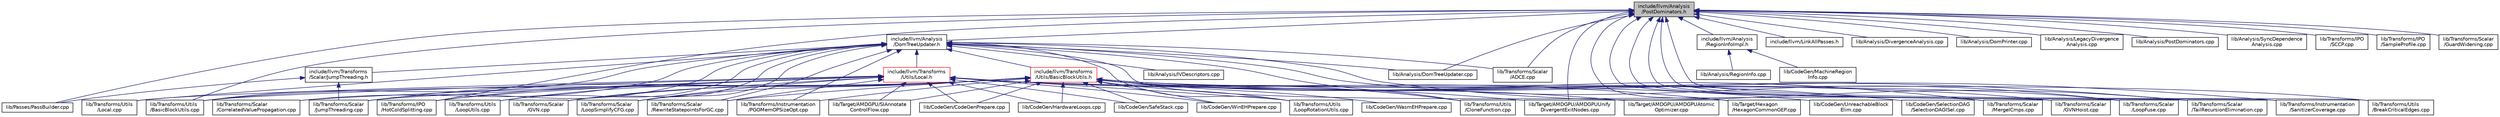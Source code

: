 digraph "include/llvm/Analysis/PostDominators.h"
{
 // LATEX_PDF_SIZE
  bgcolor="transparent";
  edge [fontname="Helvetica",fontsize="10",labelfontname="Helvetica",labelfontsize="10"];
  node [fontname="Helvetica",fontsize="10",shape="box"];
  Node1 [label="include/llvm/Analysis\l/PostDominators.h",height=0.2,width=0.4,color="black", fillcolor="grey75", style="filled", fontcolor="black",tooltip=" "];
  Node1 -> Node2 [dir="back",color="midnightblue",fontsize="10",style="solid",fontname="Helvetica"];
  Node2 [label="include/llvm/Analysis\l/DomTreeUpdater.h",height=0.2,width=0.4,color="black",URL="$DomTreeUpdater_8h.html",tooltip=" "];
  Node2 -> Node3 [dir="back",color="midnightblue",fontsize="10",style="solid",fontname="Helvetica"];
  Node3 [label="include/llvm/Transforms\l/Scalar/JumpThreading.h",height=0.2,width=0.4,color="black",URL="$JumpThreading_8h.html",tooltip="See the comments on JumpThreadingPass."];
  Node3 -> Node4 [dir="back",color="midnightblue",fontsize="10",style="solid",fontname="Helvetica"];
  Node4 [label="lib/Passes/PassBuilder.cpp",height=0.2,width=0.4,color="black",URL="$PassBuilder_8cpp.html",tooltip="This file provides the implementation of the PassBuilder based on our static pass registry as well as..."];
  Node3 -> Node5 [dir="back",color="midnightblue",fontsize="10",style="solid",fontname="Helvetica"];
  Node5 [label="lib/Transforms/Scalar\l/JumpThreading.cpp",height=0.2,width=0.4,color="black",URL="$JumpThreading_8cpp.html",tooltip=" "];
  Node2 -> Node6 [dir="back",color="midnightblue",fontsize="10",style="solid",fontname="Helvetica"];
  Node6 [label="include/llvm/Transforms\l/Utils/BasicBlockUtils.h",height=0.2,width=0.4,color="red",URL="$BasicBlockUtils_8h.html",tooltip=" "];
  Node6 -> Node7 [dir="back",color="midnightblue",fontsize="10",style="solid",fontname="Helvetica"];
  Node7 [label="lib/CodeGen/CodeGenPrepare.cpp",height=0.2,width=0.4,color="black",URL="$CodeGenPrepare_8cpp.html",tooltip=" "];
  Node6 -> Node8 [dir="back",color="midnightblue",fontsize="10",style="solid",fontname="Helvetica"];
  Node8 [label="lib/CodeGen/HardwareLoops.cpp",height=0.2,width=0.4,color="black",URL="$HardwareLoops_8cpp.html",tooltip="Insert hardware loop intrinsics into loops which are deemed profitable by the target,..."];
  Node6 -> Node9 [dir="back",color="midnightblue",fontsize="10",style="solid",fontname="Helvetica"];
  Node9 [label="lib/CodeGen/SafeStack.cpp",height=0.2,width=0.4,color="black",URL="$SafeStack_8cpp.html",tooltip=" "];
  Node6 -> Node10 [dir="back",color="midnightblue",fontsize="10",style="solid",fontname="Helvetica"];
  Node10 [label="lib/CodeGen/SelectionDAG\l/SelectionDAGISel.cpp",height=0.2,width=0.4,color="black",URL="$SelectionDAGISel_8cpp.html",tooltip=" "];
  Node6 -> Node11 [dir="back",color="midnightblue",fontsize="10",style="solid",fontname="Helvetica"];
  Node11 [label="lib/CodeGen/UnreachableBlock\lElim.cpp",height=0.2,width=0.4,color="black",URL="$UnreachableBlockElim_8cpp.html",tooltip=" "];
  Node6 -> Node12 [dir="back",color="midnightblue",fontsize="10",style="solid",fontname="Helvetica"];
  Node12 [label="lib/CodeGen/WasmEHPrepare.cpp",height=0.2,width=0.4,color="black",URL="$WasmEHPrepare_8cpp.html",tooltip=" "];
  Node6 -> Node13 [dir="back",color="midnightblue",fontsize="10",style="solid",fontname="Helvetica"];
  Node13 [label="lib/CodeGen/WinEHPrepare.cpp",height=0.2,width=0.4,color="black",URL="$WinEHPrepare_8cpp.html",tooltip=" "];
  Node6 -> Node14 [dir="back",color="midnightblue",fontsize="10",style="solid",fontname="Helvetica"];
  Node14 [label="lib/Target/AMDGPU/AMDGPUAtomic\lOptimizer.cpp",height=0.2,width=0.4,color="black",URL="$AMDGPUAtomicOptimizer_8cpp.html",tooltip="This pass optimizes atomic operations by using a single lane of a wavefront to perform the atomic ope..."];
  Node6 -> Node15 [dir="back",color="midnightblue",fontsize="10",style="solid",fontname="Helvetica"];
  Node15 [label="lib/Target/AMDGPU/SIAnnotate\lControlFlow.cpp",height=0.2,width=0.4,color="black",URL="$SIAnnotateControlFlow_8cpp.html",tooltip="Annotates the control flow with hardware specific intrinsics."];
  Node6 -> Node27 [dir="back",color="midnightblue",fontsize="10",style="solid",fontname="Helvetica"];
  Node27 [label="lib/Transforms/IPO\l/HotColdSplitting.cpp",height=0.2,width=0.4,color="black",URL="$HotColdSplitting_8cpp.html",tooltip="The goal of hot/cold splitting is to improve the memory locality of code."];
  Node6 -> Node40 [dir="back",color="midnightblue",fontsize="10",style="solid",fontname="Helvetica"];
  Node40 [label="lib/Transforms/Instrumentation\l/PGOMemOPSizeOpt.cpp",height=0.2,width=0.4,color="black",URL="$PGOMemOPSizeOpt_8cpp.html",tooltip=" "];
  Node6 -> Node41 [dir="back",color="midnightblue",fontsize="10",style="solid",fontname="Helvetica"];
  Node41 [label="lib/Transforms/Instrumentation\l/SanitizerCoverage.cpp",height=0.2,width=0.4,color="black",URL="$SanitizerCoverage_8cpp.html",tooltip=" "];
  Node6 -> Node44 [dir="back",color="midnightblue",fontsize="10",style="solid",fontname="Helvetica"];
  Node44 [label="lib/Transforms/Scalar\l/GVN.cpp",height=0.2,width=0.4,color="black",URL="$GVN_8cpp.html",tooltip=" "];
  Node6 -> Node5 [dir="back",color="midnightblue",fontsize="10",style="solid",fontname="Helvetica"];
  Node6 -> Node50 [dir="back",color="midnightblue",fontsize="10",style="solid",fontname="Helvetica"];
  Node50 [label="lib/Transforms/Scalar\l/LoopFuse.cpp",height=0.2,width=0.4,color="black",URL="$LoopFuse_8cpp.html",tooltip="This file implements the loop fusion pass."];
  Node6 -> Node53 [dir="back",color="midnightblue",fontsize="10",style="solid",fontname="Helvetica"];
  Node53 [label="lib/Transforms/Scalar\l/LoopSimplifyCFG.cpp",height=0.2,width=0.4,color="black",URL="$LoopSimplifyCFG_8cpp.html",tooltip=" "];
  Node6 -> Node56 [dir="back",color="midnightblue",fontsize="10",style="solid",fontname="Helvetica"];
  Node56 [label="lib/Transforms/Scalar\l/MergeICmps.cpp",height=0.2,width=0.4,color="black",URL="$MergeICmps_8cpp.html",tooltip=" "];
  Node6 -> Node60 [dir="back",color="midnightblue",fontsize="10",style="solid",fontname="Helvetica"];
  Node60 [label="lib/Transforms/Scalar\l/RewriteStatepointsForGC.cpp",height=0.2,width=0.4,color="black",URL="$RewriteStatepointsForGC_8cpp.html",tooltip=" "];
  Node6 -> Node63 [dir="back",color="midnightblue",fontsize="10",style="solid",fontname="Helvetica"];
  Node63 [label="lib/Transforms/Scalar\l/TailRecursionElimination.cpp",height=0.2,width=0.4,color="black",URL="$TailRecursionElimination_8cpp.html",tooltip=" "];
  Node6 -> Node64 [dir="back",color="midnightblue",fontsize="10",style="solid",fontname="Helvetica"];
  Node64 [label="lib/Transforms/Utils\l/BasicBlockUtils.cpp",height=0.2,width=0.4,color="black",URL="$BasicBlockUtils_8cpp.html",tooltip=" "];
  Node6 -> Node65 [dir="back",color="midnightblue",fontsize="10",style="solid",fontname="Helvetica"];
  Node65 [label="lib/Transforms/Utils\l/BreakCriticalEdges.cpp",height=0.2,width=0.4,color="black",URL="$BreakCriticalEdges_8cpp.html",tooltip=" "];
  Node6 -> Node67 [dir="back",color="midnightblue",fontsize="10",style="solid",fontname="Helvetica"];
  Node67 [label="lib/Transforms/Utils\l/CloneFunction.cpp",height=0.2,width=0.4,color="black",URL="$CloneFunction_8cpp.html",tooltip=" "];
  Node6 -> Node73 [dir="back",color="midnightblue",fontsize="10",style="solid",fontname="Helvetica"];
  Node73 [label="lib/Transforms/Utils\l/LoopRotationUtils.cpp",height=0.2,width=0.4,color="black",URL="$LoopRotationUtils_8cpp.html",tooltip=" "];
  Node6 -> Node79 [dir="back",color="midnightblue",fontsize="10",style="solid",fontname="Helvetica"];
  Node79 [label="lib/Transforms/Utils\l/LoopUtils.cpp",height=0.2,width=0.4,color="black",URL="$LoopUtils_8cpp.html",tooltip=" "];
  Node2 -> Node87 [dir="back",color="midnightblue",fontsize="10",style="solid",fontname="Helvetica"];
  Node87 [label="include/llvm/Transforms\l/Utils/Local.h",height=0.2,width=0.4,color="red",URL="$Transforms_2Utils_2Local_8h.html",tooltip=" "];
  Node87 -> Node7 [dir="back",color="midnightblue",fontsize="10",style="solid",fontname="Helvetica"];
  Node87 -> Node8 [dir="back",color="midnightblue",fontsize="10",style="solid",fontname="Helvetica"];
  Node87 -> Node9 [dir="back",color="midnightblue",fontsize="10",style="solid",fontname="Helvetica"];
  Node87 -> Node13 [dir="back",color="midnightblue",fontsize="10",style="solid",fontname="Helvetica"];
  Node87 -> Node94 [dir="back",color="midnightblue",fontsize="10",style="solid",fontname="Helvetica"];
  Node94 [label="lib/Target/AMDGPU/AMDGPUUnify\lDivergentExitNodes.cpp",height=0.2,width=0.4,color="black",URL="$AMDGPUUnifyDivergentExitNodes_8cpp.html",tooltip=" "];
  Node87 -> Node15 [dir="back",color="midnightblue",fontsize="10",style="solid",fontname="Helvetica"];
  Node87 -> Node95 [dir="back",color="midnightblue",fontsize="10",style="solid",fontname="Helvetica"];
  Node95 [label="lib/Target/Hexagon\l/HexagonCommonGEP.cpp",height=0.2,width=0.4,color="black",URL="$HexagonCommonGEP_8cpp.html",tooltip=" "];
  Node87 -> Node27 [dir="back",color="midnightblue",fontsize="10",style="solid",fontname="Helvetica"];
  Node87 -> Node129 [dir="back",color="midnightblue",fontsize="10",style="solid",fontname="Helvetica"];
  Node129 [label="lib/Transforms/Scalar\l/CorrelatedValuePropagation.cpp",height=0.2,width=0.4,color="black",URL="$CorrelatedValuePropagation_8cpp.html",tooltip=" "];
  Node87 -> Node44 [dir="back",color="midnightblue",fontsize="10",style="solid",fontname="Helvetica"];
  Node87 -> Node134 [dir="back",color="midnightblue",fontsize="10",style="solid",fontname="Helvetica"];
  Node134 [label="lib/Transforms/Scalar\l/GVNHoist.cpp",height=0.2,width=0.4,color="black",URL="$GVNHoist_8cpp.html",tooltip=" "];
  Node87 -> Node5 [dir="back",color="midnightblue",fontsize="10",style="solid",fontname="Helvetica"];
  Node87 -> Node53 [dir="back",color="midnightblue",fontsize="10",style="solid",fontname="Helvetica"];
  Node87 -> Node60 [dir="back",color="midnightblue",fontsize="10",style="solid",fontname="Helvetica"];
  Node87 -> Node64 [dir="back",color="midnightblue",fontsize="10",style="solid",fontname="Helvetica"];
  Node87 -> Node67 [dir="back",color="midnightblue",fontsize="10",style="solid",fontname="Helvetica"];
  Node87 -> Node154 [dir="back",color="midnightblue",fontsize="10",style="solid",fontname="Helvetica"];
  Node154 [label="lib/Transforms/Utils\l/Local.cpp",height=0.2,width=0.4,color="black",URL="$Local_8cpp.html",tooltip=" "];
  Node87 -> Node73 [dir="back",color="midnightblue",fontsize="10",style="solid",fontname="Helvetica"];
  Node2 -> Node159 [dir="back",color="midnightblue",fontsize="10",style="solid",fontname="Helvetica"];
  Node159 [label="lib/Analysis/DomTreeUpdater.cpp",height=0.2,width=0.4,color="black",URL="$DomTreeUpdater_8cpp.html",tooltip=" "];
  Node2 -> Node160 [dir="back",color="midnightblue",fontsize="10",style="solid",fontname="Helvetica"];
  Node160 [label="lib/Analysis/IVDescriptors.cpp",height=0.2,width=0.4,color="black",URL="$IVDescriptors_8cpp.html",tooltip=" "];
  Node2 -> Node40 [dir="back",color="midnightblue",fontsize="10",style="solid",fontname="Helvetica"];
  Node2 -> Node161 [dir="back",color="midnightblue",fontsize="10",style="solid",fontname="Helvetica"];
  Node161 [label="lib/Transforms/Scalar\l/ADCE.cpp",height=0.2,width=0.4,color="black",URL="$ADCE_8cpp.html",tooltip=" "];
  Node2 -> Node129 [dir="back",color="midnightblue",fontsize="10",style="solid",fontname="Helvetica"];
  Node2 -> Node44 [dir="back",color="midnightblue",fontsize="10",style="solid",fontname="Helvetica"];
  Node2 -> Node5 [dir="back",color="midnightblue",fontsize="10",style="solid",fontname="Helvetica"];
  Node2 -> Node50 [dir="back",color="midnightblue",fontsize="10",style="solid",fontname="Helvetica"];
  Node2 -> Node53 [dir="back",color="midnightblue",fontsize="10",style="solid",fontname="Helvetica"];
  Node2 -> Node56 [dir="back",color="midnightblue",fontsize="10",style="solid",fontname="Helvetica"];
  Node2 -> Node60 [dir="back",color="midnightblue",fontsize="10",style="solid",fontname="Helvetica"];
  Node2 -> Node63 [dir="back",color="midnightblue",fontsize="10",style="solid",fontname="Helvetica"];
  Node2 -> Node64 [dir="back",color="midnightblue",fontsize="10",style="solid",fontname="Helvetica"];
  Node2 -> Node67 [dir="back",color="midnightblue",fontsize="10",style="solid",fontname="Helvetica"];
  Node2 -> Node154 [dir="back",color="midnightblue",fontsize="10",style="solid",fontname="Helvetica"];
  Node2 -> Node73 [dir="back",color="midnightblue",fontsize="10",style="solid",fontname="Helvetica"];
  Node2 -> Node79 [dir="back",color="midnightblue",fontsize="10",style="solid",fontname="Helvetica"];
  Node1 -> Node162 [dir="back",color="midnightblue",fontsize="10",style="solid",fontname="Helvetica"];
  Node162 [label="include/llvm/Analysis\l/RegionInfoImpl.h",height=0.2,width=0.4,color="black",URL="$RegionInfoImpl_8h.html",tooltip=" "];
  Node162 -> Node163 [dir="back",color="midnightblue",fontsize="10",style="solid",fontname="Helvetica"];
  Node163 [label="lib/Analysis/RegionInfo.cpp",height=0.2,width=0.4,color="black",URL="$RegionInfo_8cpp.html",tooltip=" "];
  Node162 -> Node164 [dir="back",color="midnightblue",fontsize="10",style="solid",fontname="Helvetica"];
  Node164 [label="lib/CodeGen/MachineRegion\lInfo.cpp",height=0.2,width=0.4,color="black",URL="$MachineRegionInfo_8cpp.html",tooltip=" "];
  Node1 -> Node165 [dir="back",color="midnightblue",fontsize="10",style="solid",fontname="Helvetica"];
  Node165 [label="include/llvm/LinkAllPasses.h",height=0.2,width=0.4,color="black",URL="$LinkAllPasses_8h.html",tooltip=" "];
  Node1 -> Node166 [dir="back",color="midnightblue",fontsize="10",style="solid",fontname="Helvetica"];
  Node166 [label="lib/Analysis/DivergenceAnalysis.cpp",height=0.2,width=0.4,color="black",URL="$DivergenceAnalysis_8cpp.html",tooltip=" "];
  Node1 -> Node167 [dir="back",color="midnightblue",fontsize="10",style="solid",fontname="Helvetica"];
  Node167 [label="lib/Analysis/DomPrinter.cpp",height=0.2,width=0.4,color="black",URL="$DomPrinter_8cpp.html",tooltip=" "];
  Node1 -> Node159 [dir="back",color="midnightblue",fontsize="10",style="solid",fontname="Helvetica"];
  Node1 -> Node168 [dir="back",color="midnightblue",fontsize="10",style="solid",fontname="Helvetica"];
  Node168 [label="lib/Analysis/LegacyDivergence\lAnalysis.cpp",height=0.2,width=0.4,color="black",URL="$LegacyDivergenceAnalysis_8cpp.html",tooltip=" "];
  Node1 -> Node169 [dir="back",color="midnightblue",fontsize="10",style="solid",fontname="Helvetica"];
  Node169 [label="lib/Analysis/PostDominators.cpp",height=0.2,width=0.4,color="black",URL="$PostDominators_8cpp.html",tooltip=" "];
  Node1 -> Node170 [dir="back",color="midnightblue",fontsize="10",style="solid",fontname="Helvetica"];
  Node170 [label="lib/Analysis/SyncDependence\lAnalysis.cpp",height=0.2,width=0.4,color="black",URL="$SyncDependenceAnalysis_8cpp.html",tooltip=" "];
  Node1 -> Node4 [dir="back",color="midnightblue",fontsize="10",style="solid",fontname="Helvetica"];
  Node1 -> Node94 [dir="back",color="midnightblue",fontsize="10",style="solid",fontname="Helvetica"];
  Node1 -> Node95 [dir="back",color="midnightblue",fontsize="10",style="solid",fontname="Helvetica"];
  Node1 -> Node27 [dir="back",color="midnightblue",fontsize="10",style="solid",fontname="Helvetica"];
  Node1 -> Node171 [dir="back",color="midnightblue",fontsize="10",style="solid",fontname="Helvetica"];
  Node171 [label="lib/Transforms/IPO\l/SCCP.cpp",height=0.2,width=0.4,color="black",URL="$IPO_2SCCP_8cpp.html",tooltip=" "];
  Node1 -> Node172 [dir="back",color="midnightblue",fontsize="10",style="solid",fontname="Helvetica"];
  Node172 [label="lib/Transforms/IPO\l/SampleProfile.cpp",height=0.2,width=0.4,color="black",URL="$SampleProfile_8cpp.html",tooltip=" "];
  Node1 -> Node41 [dir="back",color="midnightblue",fontsize="10",style="solid",fontname="Helvetica"];
  Node1 -> Node161 [dir="back",color="midnightblue",fontsize="10",style="solid",fontname="Helvetica"];
  Node1 -> Node134 [dir="back",color="midnightblue",fontsize="10",style="solid",fontname="Helvetica"];
  Node1 -> Node173 [dir="back",color="midnightblue",fontsize="10",style="solid",fontname="Helvetica"];
  Node173 [label="lib/Transforms/Scalar\l/GuardWidening.cpp",height=0.2,width=0.4,color="black",URL="$GuardWidening_8cpp.html",tooltip=" "];
  Node1 -> Node50 [dir="back",color="midnightblue",fontsize="10",style="solid",fontname="Helvetica"];
  Node1 -> Node63 [dir="back",color="midnightblue",fontsize="10",style="solid",fontname="Helvetica"];
  Node1 -> Node64 [dir="back",color="midnightblue",fontsize="10",style="solid",fontname="Helvetica"];
  Node1 -> Node65 [dir="back",color="midnightblue",fontsize="10",style="solid",fontname="Helvetica"];
}

